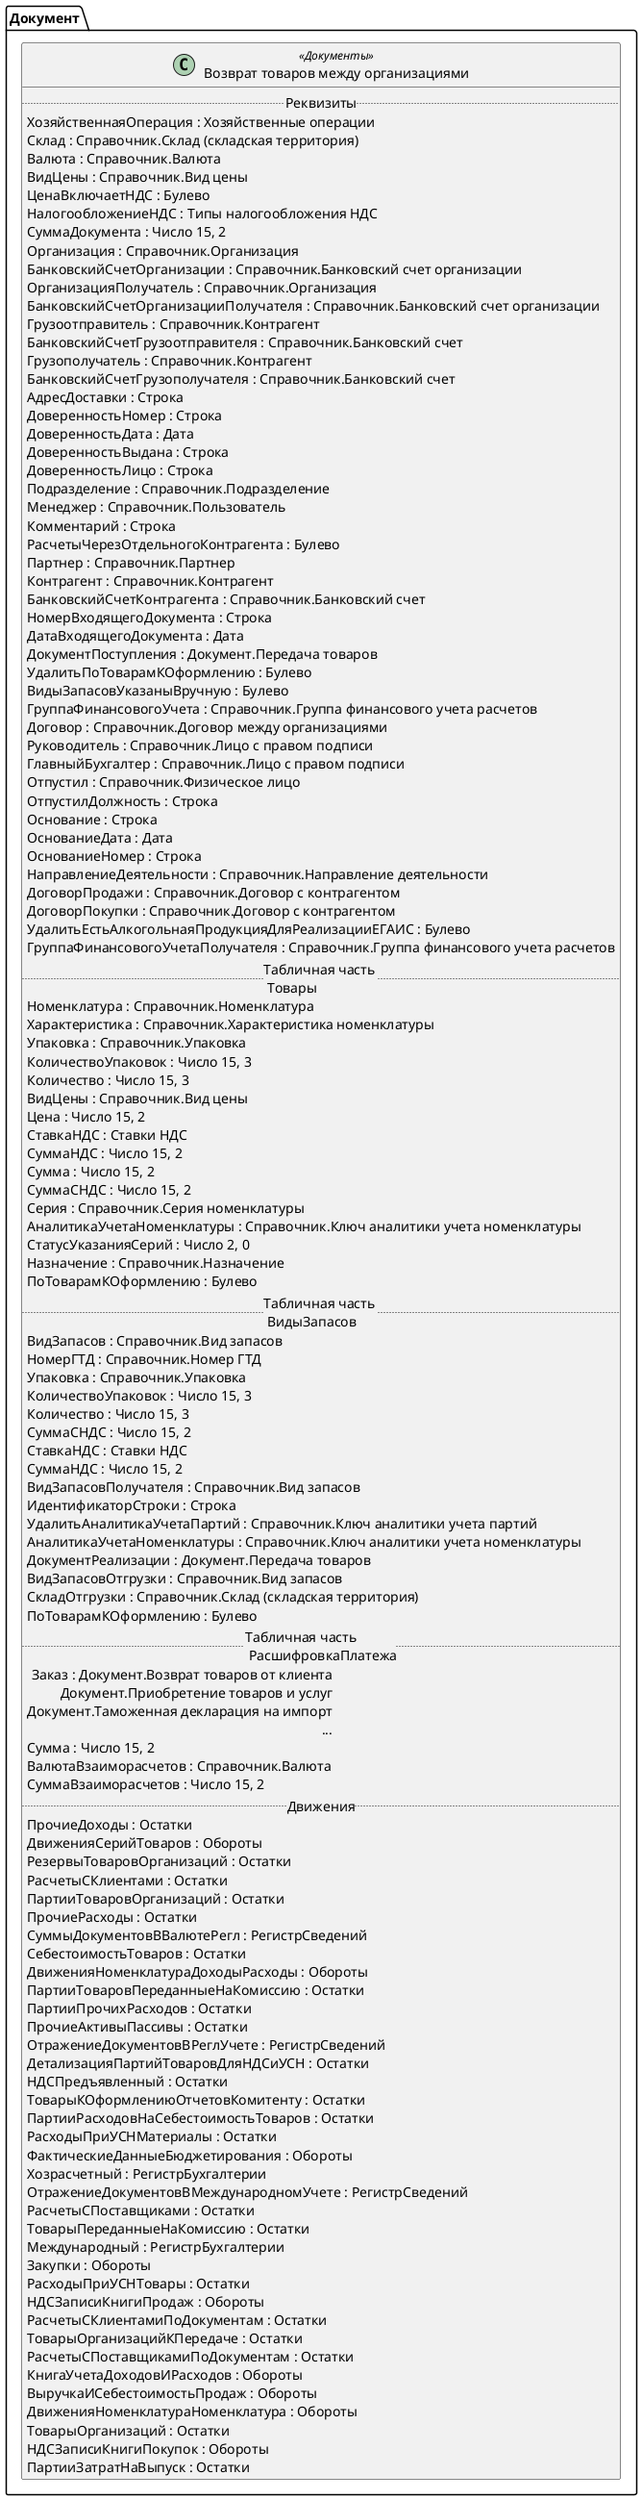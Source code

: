 ﻿@startuml ВозвратТоваровМеждуОрганизациями
'!include templates.wsd
'..\include templates.wsd
class Документ.ВозвратТоваровМеждуОрганизациями as "Возврат товаров между организациями" <<Документы>>
{
..Реквизиты..
ХозяйственнаяОперация : Хозяйственные операции
Склад : Справочник.Склад (складская территория)
Валюта : Справочник.Валюта
ВидЦены : Справочник.Вид цены
ЦенаВключаетНДС : Булево
НалогообложениеНДС : Типы налогообложения НДС
СуммаДокумента : Число 15, 2
Организация : Справочник.Организация
БанковскийСчетОрганизации : Справочник.Банковский счет организации
ОрганизацияПолучатель : Справочник.Организация
БанковскийСчетОрганизацииПолучателя : Справочник.Банковский счет организации
Грузоотправитель : Справочник.Контрагент
БанковскийСчетГрузоотправителя : Справочник.Банковский счет
Грузополучатель : Справочник.Контрагент
БанковскийСчетГрузополучателя : Справочник.Банковский счет
АдресДоставки : Строка
ДоверенностьНомер : Строка
ДоверенностьДата : Дата
ДоверенностьВыдана : Строка
ДоверенностьЛицо : Строка
Подразделение : Справочник.Подразделение
Менеджер : Справочник.Пользователь
Комментарий : Строка
РасчетыЧерезОтдельногоКонтрагента : Булево
Партнер : Справочник.Партнер
Контрагент : Справочник.Контрагент
БанковскийСчетКонтрагента : Справочник.Банковский счет
НомерВходящегоДокумента : Строка
ДатаВходящегоДокумента : Дата
ДокументПоступления : Документ.Передача товаров
УдалитьПоТоварамКОформлению : Булево
ВидыЗапасовУказаныВручную : Булево
ГруппаФинансовогоУчета : Справочник.Группа финансового учета расчетов
Договор : Справочник.Договор между организациями
Руководитель : Справочник.Лицо с правом подписи
ГлавныйБухгалтер : Справочник.Лицо с правом подписи
Отпустил : Справочник.Физическое лицо
ОтпустилДолжность : Строка
Основание : Строка
ОснованиеДата : Дата
ОснованиеНомер : Строка
НаправлениеДеятельности : Справочник.Направление деятельности
ДоговорПродажи : Справочник.Договор с контрагентом
ДоговорПокупки : Справочник.Договор с контрагентом
УдалитьЕстьАлкогольнаяПродукцияДляРеализацииЕГАИС : Булево
ГруппаФинансовогоУчетаПолучателя : Справочник.Группа финансового учета расчетов
..Табличная часть \n Товары..
Номенклатура : Справочник.Номенклатура
Характеристика : Справочник.Характеристика номенклатуры
Упаковка : Справочник.Упаковка
КоличествоУпаковок : Число 15, 3
Количество : Число 15, 3
ВидЦены : Справочник.Вид цены
Цена : Число 15, 2
СтавкаНДС : Ставки НДС
СуммаНДС : Число 15, 2
Сумма : Число 15, 2
СуммаСНДС : Число 15, 2
Серия : Справочник.Серия номенклатуры
АналитикаУчетаНоменклатуры : Справочник.Ключ аналитики учета номенклатуры
СтатусУказанияСерий : Число 2, 0
Назначение : Справочник.Назначение
ПоТоварамКОформлению : Булево
..Табличная часть \n ВидыЗапасов..
ВидЗапасов : Справочник.Вид запасов
НомерГТД : Справочник.Номер ГТД
Упаковка : Справочник.Упаковка
КоличествоУпаковок : Число 15, 3
Количество : Число 15, 3
СуммаСНДС : Число 15, 2
СтавкаНДС : Ставки НДС
СуммаНДС : Число 15, 2
ВидЗапасовПолучателя : Справочник.Вид запасов
ИдентификаторСтроки : Строка
УдалитьАналитикаУчетаПартий : Справочник.Ключ аналитики учета партий
АналитикаУчетаНоменклатуры : Справочник.Ключ аналитики учета номенклатуры
ДокументРеализации : Документ.Передача товаров
ВидЗапасовОтгрузки : Справочник.Вид запасов
СкладОтгрузки : Справочник.Склад (складская территория)
ПоТоварамКОформлению : Булево
..Табличная часть \n РасшифровкаПлатежа..
Заказ : Документ.Возврат товаров от клиента\rДокумент.Приобретение товаров и услуг\rДокумент.Таможенная декларация на импорт\r...
Сумма : Число 15, 2
ВалютаВзаиморасчетов : Справочник.Валюта
СуммаВзаиморасчетов : Число 15, 2
..Движения..
ПрочиеДоходы : Остатки
ДвиженияСерийТоваров : Обороты
РезервыТоваровОрганизаций : Остатки
РасчетыСКлиентами : Остатки
ПартииТоваровОрганизаций : Остатки
ПрочиеРасходы : Остатки
СуммыДокументовВВалютеРегл : РегистрСведений
СебестоимостьТоваров : Остатки
ДвиженияНоменклатураДоходыРасходы : Обороты
ПартииТоваровПереданныеНаКомиссию : Остатки
ПартииПрочихРасходов : Остатки
ПрочиеАктивыПассивы : Остатки
ОтражениеДокументовВРеглУчете : РегистрСведений
ДетализацияПартийТоваровДляНДСиУСН : Остатки
НДСПредъявленный : Остатки
ТоварыКОформлениюОтчетовКомитенту : Остатки
ПартииРасходовНаСебестоимостьТоваров : Остатки
РасходыПриУСНМатериалы : Остатки
ФактическиеДанныеБюджетирования : Обороты
Хозрасчетный : РегистрБухгалтерии
ОтражениеДокументовВМеждународномУчете : РегистрСведений
РасчетыСПоставщиками : Остатки
ТоварыПереданныеНаКомиссию : Остатки
Международный : РегистрБухгалтерии
Закупки : Обороты
РасходыПриУСНТовары : Остатки
НДСЗаписиКнигиПродаж : Обороты
РасчетыСКлиентамиПоДокументам : Остатки
ТоварыОрганизацийКПередаче : Остатки
РасчетыСПоставщикамиПоДокументам : Остатки
КнигаУчетаДоходовИРасходов : Обороты
ВыручкаИСебестоимостьПродаж : Обороты
ДвиженияНоменклатураНоменклатура : Обороты
ТоварыОрганизаций : Остатки
НДСЗаписиКнигиПокупок : Обороты
ПартииЗатратНаВыпуск : Остатки
}
@enduml
